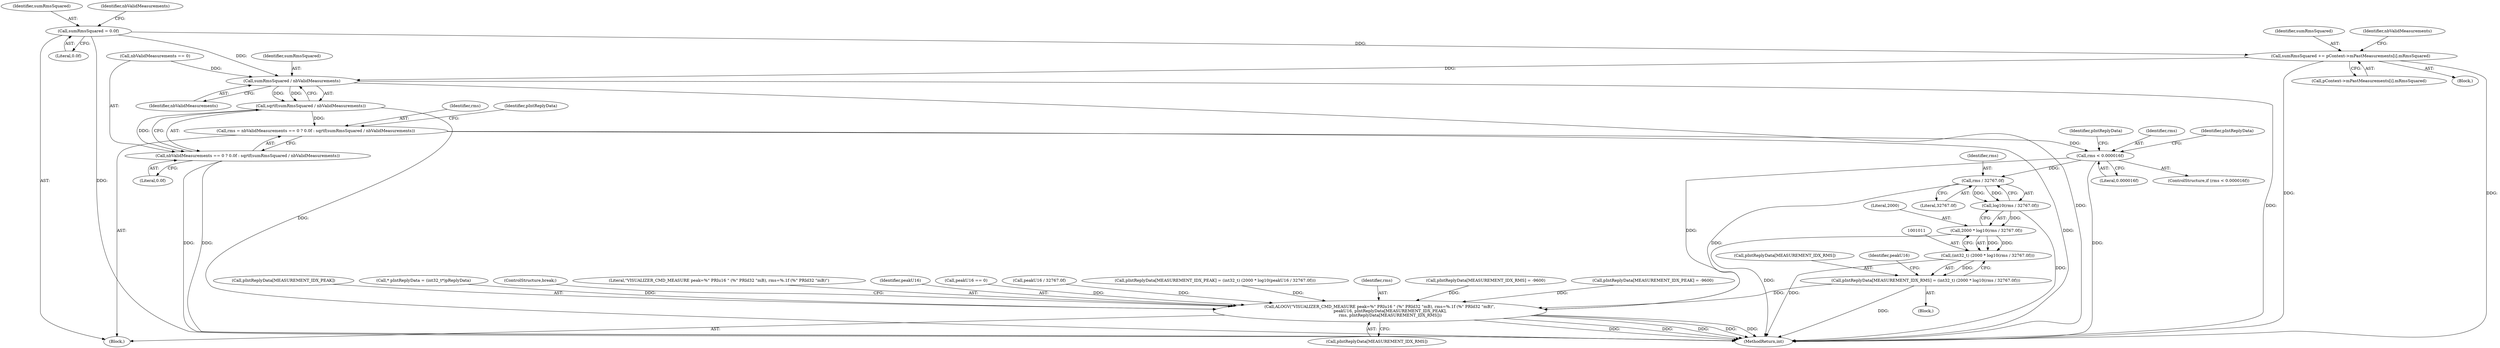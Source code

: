 digraph "0_Android_557bd7bfe6c4895faee09e46fc9b5304a956c8b7@array" {
"1000964" [label="(Call,sumRmsSquared += pContext->mPastMeasurements[i].mRmsSquared)"];
"1000855" [label="(Call,sumRmsSquared = 0.0f)"];
"1000984" [label="(Call,sumRmsSquared / nbValidMeasurements)"];
"1000983" [label="(Call,sqrtf(sumRmsSquared / nbValidMeasurements))"];
"1000976" [label="(Call,rms = nbValidMeasurements == 0 ? 0.0f : sqrtf(sumRmsSquared / nbValidMeasurements))"];
"1000994" [label="(Call,rms < 0.000016f)"];
"1001015" [label="(Call,rms / 32767.0f)"];
"1001014" [label="(Call,log10(rms / 32767.0f))"];
"1001012" [label="(Call,2000 * log10(rms / 32767.0f))"];
"1001010" [label="(Call,(int32_t) (2000 * log10(rms / 32767.0f)))"];
"1001006" [label="(Call,pIntReplyData[MEASUREMENT_IDX_RMS] = (int32_t) (2000 * log10(rms / 32767.0f)))"];
"1001043" [label="(Call,ALOGV(\"VISUALIZER_CMD_MEASURE peak=%\" PRIu16 \" (%\" PRId32 \"mB), rms=%.1f (%\" PRId32 \"mB)\",\n                peakU16, pIntReplyData[MEASUREMENT_IDX_PEAK],\n                rms, pIntReplyData[MEASUREMENT_IDX_RMS]))"];
"1000978" [label="(Call,nbValidMeasurements == 0 ? 0.0f : sqrtf(sumRmsSquared / nbValidMeasurements))"];
"1001013" [label="(Literal,2000)"];
"1000855" [label="(Call,sumRmsSquared = 0.0f)"];
"1001005" [label="(Block,)"];
"1001019" [label="(Call,peakU16 == 0)"];
"1000984" [label="(Call,sumRmsSquared / nbValidMeasurements)"];
"1000856" [label="(Identifier,sumRmsSquared)"];
"1001007" [label="(Call,pIntReplyData[MEASUREMENT_IDX_RMS])"];
"1001020" [label="(Identifier,peakU16)"];
"1000965" [label="(Identifier,sumRmsSquared)"];
"1000989" [label="(Identifier,pIntReplyData)"];
"1000978" [label="(Call,nbValidMeasurements == 0 ? 0.0f : sqrtf(sumRmsSquared / nbValidMeasurements))"];
"1000995" [label="(Identifier,rms)"];
"1001016" [label="(Identifier,rms)"];
"1000982" [label="(Literal,0.0f)"];
"1001012" [label="(Call,2000 * log10(rms / 32767.0f))"];
"1000974" [label="(Identifier,nbValidMeasurements)"];
"1001015" [label="(Call,rms / 32767.0f)"];
"1000985" [label="(Identifier,sumRmsSquared)"];
"1000996" [label="(Literal,0.000016f)"];
"1000966" [label="(Call,pContext->mPastMeasurements[i].mRmsSquared)"];
"1000983" [label="(Call,sqrtf(sumRmsSquared / nbValidMeasurements))"];
"1001010" [label="(Call,(int32_t) (2000 * log10(rms / 32767.0f)))"];
"1001006" [label="(Call,pIntReplyData[MEASUREMENT_IDX_RMS] = (int32_t) (2000 * log10(rms / 32767.0f)))"];
"1000994" [label="(Call,rms < 0.000016f)"];
"1000943" [label="(Block,)"];
"1000977" [label="(Identifier,rms)"];
"1001040" [label="(Call,peakU16 / 32767.0f)"];
"1001031" [label="(Call,pIntReplyData[MEASUREMENT_IDX_PEAK] = (int32_t) (2000 * log10(peakU16 / 32767.0f)))"];
"1001049" [label="(Identifier,rms)"];
"1001000" [label="(Identifier,pIntReplyData)"];
"1001050" [label="(Call,pIntReplyData[MEASUREMENT_IDX_RMS])"];
"1000857" [label="(Literal,0.0f)"];
"1000998" [label="(Call,pIntReplyData[MEASUREMENT_IDX_RMS] = -9600)"];
"1001023" [label="(Call,pIntReplyData[MEASUREMENT_IDX_PEAK] = -9600)"];
"1001060" [label="(MethodReturn,int)"];
"1001046" [label="(Call,pIntReplyData[MEASUREMENT_IDX_PEAK])"];
"1000817" [label="(Block,)"];
"1000964" [label="(Call,sumRmsSquared += pContext->mPastMeasurements[i].mRmsSquared)"];
"1000988" [label="(Call,* pIntReplyData = (int32_t*)pReplyData)"];
"1001017" [label="(Literal,32767.0f)"];
"1001053" [label="(ControlStructure,break;)"];
"1000979" [label="(Call,nbValidMeasurements == 0)"];
"1001008" [label="(Identifier,pIntReplyData)"];
"1001044" [label="(Literal,\"VISUALIZER_CMD_MEASURE peak=%\" PRIu16 \" (%\" PRId32 \"mB), rms=%.1f (%\" PRId32 \"mB)\")"];
"1001043" [label="(Call,ALOGV(\"VISUALIZER_CMD_MEASURE peak=%\" PRIu16 \" (%\" PRId32 \"mB), rms=%.1f (%\" PRId32 \"mB)\",\n                peakU16, pIntReplyData[MEASUREMENT_IDX_PEAK],\n                rms, pIntReplyData[MEASUREMENT_IDX_RMS]))"];
"1000986" [label="(Identifier,nbValidMeasurements)"];
"1000976" [label="(Call,rms = nbValidMeasurements == 0 ? 0.0f : sqrtf(sumRmsSquared / nbValidMeasurements))"];
"1001014" [label="(Call,log10(rms / 32767.0f))"];
"1001045" [label="(Identifier,peakU16)"];
"1000993" [label="(ControlStructure,if (rms < 0.000016f))"];
"1000860" [label="(Identifier,nbValidMeasurements)"];
"1000964" -> "1000943"  [label="AST: "];
"1000964" -> "1000966"  [label="CFG: "];
"1000965" -> "1000964"  [label="AST: "];
"1000966" -> "1000964"  [label="AST: "];
"1000974" -> "1000964"  [label="CFG: "];
"1000964" -> "1001060"  [label="DDG: "];
"1000964" -> "1001060"  [label="DDG: "];
"1000855" -> "1000964"  [label="DDG: "];
"1000964" -> "1000984"  [label="DDG: "];
"1000855" -> "1000817"  [label="AST: "];
"1000855" -> "1000857"  [label="CFG: "];
"1000856" -> "1000855"  [label="AST: "];
"1000857" -> "1000855"  [label="AST: "];
"1000860" -> "1000855"  [label="CFG: "];
"1000855" -> "1001060"  [label="DDG: "];
"1000855" -> "1000984"  [label="DDG: "];
"1000984" -> "1000983"  [label="AST: "];
"1000984" -> "1000986"  [label="CFG: "];
"1000985" -> "1000984"  [label="AST: "];
"1000986" -> "1000984"  [label="AST: "];
"1000983" -> "1000984"  [label="CFG: "];
"1000984" -> "1001060"  [label="DDG: "];
"1000984" -> "1001060"  [label="DDG: "];
"1000984" -> "1000983"  [label="DDG: "];
"1000984" -> "1000983"  [label="DDG: "];
"1000979" -> "1000984"  [label="DDG: "];
"1000983" -> "1000978"  [label="AST: "];
"1000978" -> "1000983"  [label="CFG: "];
"1000983" -> "1001060"  [label="DDG: "];
"1000983" -> "1000976"  [label="DDG: "];
"1000983" -> "1000978"  [label="DDG: "];
"1000976" -> "1000817"  [label="AST: "];
"1000976" -> "1000978"  [label="CFG: "];
"1000977" -> "1000976"  [label="AST: "];
"1000978" -> "1000976"  [label="AST: "];
"1000989" -> "1000976"  [label="CFG: "];
"1000976" -> "1001060"  [label="DDG: "];
"1000976" -> "1000994"  [label="DDG: "];
"1000994" -> "1000993"  [label="AST: "];
"1000994" -> "1000996"  [label="CFG: "];
"1000995" -> "1000994"  [label="AST: "];
"1000996" -> "1000994"  [label="AST: "];
"1001000" -> "1000994"  [label="CFG: "];
"1001008" -> "1000994"  [label="CFG: "];
"1000994" -> "1001060"  [label="DDG: "];
"1000994" -> "1001015"  [label="DDG: "];
"1000994" -> "1001043"  [label="DDG: "];
"1001015" -> "1001014"  [label="AST: "];
"1001015" -> "1001017"  [label="CFG: "];
"1001016" -> "1001015"  [label="AST: "];
"1001017" -> "1001015"  [label="AST: "];
"1001014" -> "1001015"  [label="CFG: "];
"1001015" -> "1001014"  [label="DDG: "];
"1001015" -> "1001014"  [label="DDG: "];
"1001015" -> "1001043"  [label="DDG: "];
"1001014" -> "1001012"  [label="AST: "];
"1001012" -> "1001014"  [label="CFG: "];
"1001014" -> "1001060"  [label="DDG: "];
"1001014" -> "1001012"  [label="DDG: "];
"1001012" -> "1001010"  [label="AST: "];
"1001013" -> "1001012"  [label="AST: "];
"1001010" -> "1001012"  [label="CFG: "];
"1001012" -> "1001060"  [label="DDG: "];
"1001012" -> "1001010"  [label="DDG: "];
"1001012" -> "1001010"  [label="DDG: "];
"1001010" -> "1001006"  [label="AST: "];
"1001011" -> "1001010"  [label="AST: "];
"1001006" -> "1001010"  [label="CFG: "];
"1001010" -> "1001060"  [label="DDG: "];
"1001010" -> "1001006"  [label="DDG: "];
"1001006" -> "1001005"  [label="AST: "];
"1001007" -> "1001006"  [label="AST: "];
"1001020" -> "1001006"  [label="CFG: "];
"1001006" -> "1001060"  [label="DDG: "];
"1001006" -> "1001043"  [label="DDG: "];
"1001043" -> "1000817"  [label="AST: "];
"1001043" -> "1001050"  [label="CFG: "];
"1001044" -> "1001043"  [label="AST: "];
"1001045" -> "1001043"  [label="AST: "];
"1001046" -> "1001043"  [label="AST: "];
"1001049" -> "1001043"  [label="AST: "];
"1001050" -> "1001043"  [label="AST: "];
"1001053" -> "1001043"  [label="CFG: "];
"1001043" -> "1001060"  [label="DDG: "];
"1001043" -> "1001060"  [label="DDG: "];
"1001043" -> "1001060"  [label="DDG: "];
"1001043" -> "1001060"  [label="DDG: "];
"1001043" -> "1001060"  [label="DDG: "];
"1001040" -> "1001043"  [label="DDG: "];
"1001019" -> "1001043"  [label="DDG: "];
"1001023" -> "1001043"  [label="DDG: "];
"1000988" -> "1001043"  [label="DDG: "];
"1001031" -> "1001043"  [label="DDG: "];
"1000998" -> "1001043"  [label="DDG: "];
"1000978" -> "1000982"  [label="CFG: "];
"1000979" -> "1000978"  [label="AST: "];
"1000982" -> "1000978"  [label="AST: "];
"1000978" -> "1001060"  [label="DDG: "];
"1000978" -> "1001060"  [label="DDG: "];
}
